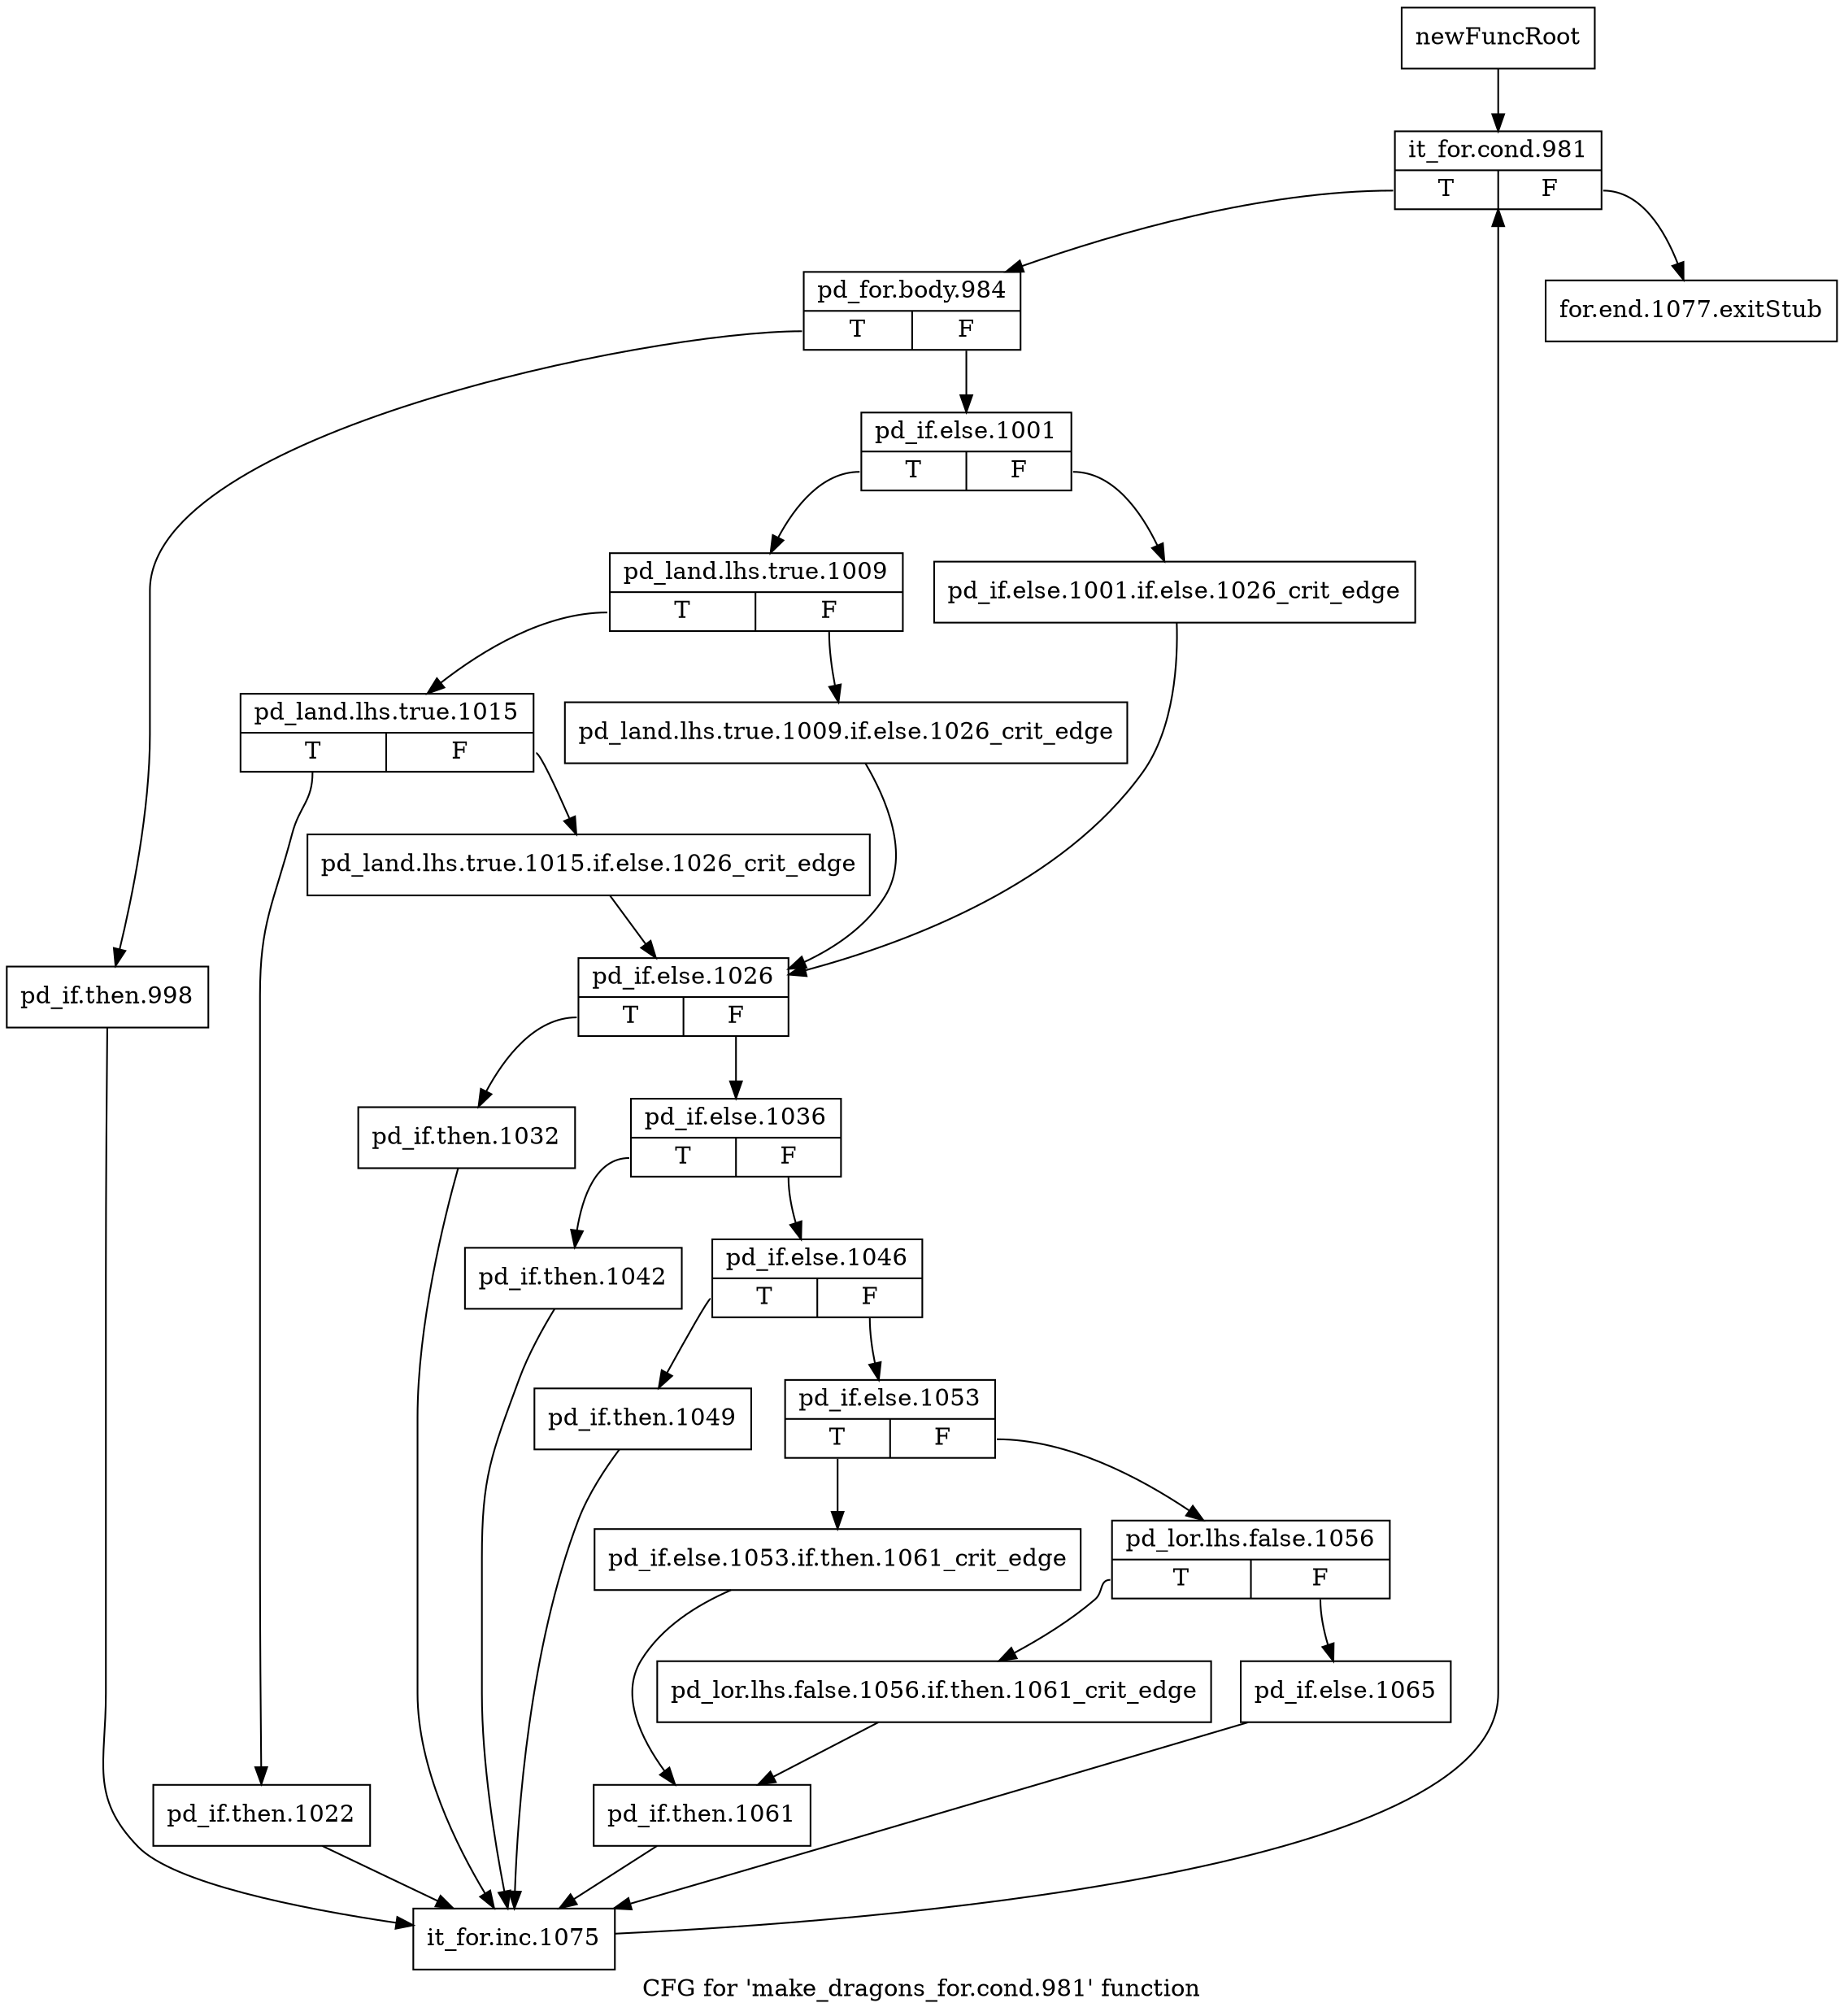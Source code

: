 digraph "CFG for 'make_dragons_for.cond.981' function" {
	label="CFG for 'make_dragons_for.cond.981' function";

	Node0x3ee1470 [shape=record,label="{newFuncRoot}"];
	Node0x3ee1470 -> Node0x3ee1510;
	Node0x3ee14c0 [shape=record,label="{for.end.1077.exitStub}"];
	Node0x3ee1510 [shape=record,label="{it_for.cond.981|{<s0>T|<s1>F}}"];
	Node0x3ee1510:s0 -> Node0x3ee1560;
	Node0x3ee1510:s1 -> Node0x3ee14c0;
	Node0x3ee1560 [shape=record,label="{pd_for.body.984|{<s0>T|<s1>F}}"];
	Node0x3ee1560:s0 -> Node0x3ee1ba0;
	Node0x3ee1560:s1 -> Node0x3ee15b0;
	Node0x3ee15b0 [shape=record,label="{pd_if.else.1001|{<s0>T|<s1>F}}"];
	Node0x3ee15b0:s0 -> Node0x3ee1650;
	Node0x3ee15b0:s1 -> Node0x3ee1600;
	Node0x3ee1600 [shape=record,label="{pd_if.else.1001.if.else.1026_crit_edge}"];
	Node0x3ee1600 -> Node0x3ee1790;
	Node0x3ee1650 [shape=record,label="{pd_land.lhs.true.1009|{<s0>T|<s1>F}}"];
	Node0x3ee1650:s0 -> Node0x3ee16f0;
	Node0x3ee1650:s1 -> Node0x3ee16a0;
	Node0x3ee16a0 [shape=record,label="{pd_land.lhs.true.1009.if.else.1026_crit_edge}"];
	Node0x3ee16a0 -> Node0x3ee1790;
	Node0x3ee16f0 [shape=record,label="{pd_land.lhs.true.1015|{<s0>T|<s1>F}}"];
	Node0x3ee16f0:s0 -> Node0x3ee1b50;
	Node0x3ee16f0:s1 -> Node0x3ee1740;
	Node0x3ee1740 [shape=record,label="{pd_land.lhs.true.1015.if.else.1026_crit_edge}"];
	Node0x3ee1740 -> Node0x3ee1790;
	Node0x3ee1790 [shape=record,label="{pd_if.else.1026|{<s0>T|<s1>F}}"];
	Node0x3ee1790:s0 -> Node0x3ee1b00;
	Node0x3ee1790:s1 -> Node0x3ee17e0;
	Node0x3ee17e0 [shape=record,label="{pd_if.else.1036|{<s0>T|<s1>F}}"];
	Node0x3ee17e0:s0 -> Node0x3ee1ab0;
	Node0x3ee17e0:s1 -> Node0x3ee1830;
	Node0x3ee1830 [shape=record,label="{pd_if.else.1046|{<s0>T|<s1>F}}"];
	Node0x3ee1830:s0 -> Node0x3ee1a60;
	Node0x3ee1830:s1 -> Node0x3ee1880;
	Node0x3ee1880 [shape=record,label="{pd_if.else.1053|{<s0>T|<s1>F}}"];
	Node0x3ee1880:s0 -> Node0x3ee19c0;
	Node0x3ee1880:s1 -> Node0x3ee18d0;
	Node0x3ee18d0 [shape=record,label="{pd_lor.lhs.false.1056|{<s0>T|<s1>F}}"];
	Node0x3ee18d0:s0 -> Node0x3ee1970;
	Node0x3ee18d0:s1 -> Node0x3ee1920;
	Node0x3ee1920 [shape=record,label="{pd_if.else.1065}"];
	Node0x3ee1920 -> Node0x3ee1bf0;
	Node0x3ee1970 [shape=record,label="{pd_lor.lhs.false.1056.if.then.1061_crit_edge}"];
	Node0x3ee1970 -> Node0x3ee1a10;
	Node0x3ee19c0 [shape=record,label="{pd_if.else.1053.if.then.1061_crit_edge}"];
	Node0x3ee19c0 -> Node0x3ee1a10;
	Node0x3ee1a10 [shape=record,label="{pd_if.then.1061}"];
	Node0x3ee1a10 -> Node0x3ee1bf0;
	Node0x3ee1a60 [shape=record,label="{pd_if.then.1049}"];
	Node0x3ee1a60 -> Node0x3ee1bf0;
	Node0x3ee1ab0 [shape=record,label="{pd_if.then.1042}"];
	Node0x3ee1ab0 -> Node0x3ee1bf0;
	Node0x3ee1b00 [shape=record,label="{pd_if.then.1032}"];
	Node0x3ee1b00 -> Node0x3ee1bf0;
	Node0x3ee1b50 [shape=record,label="{pd_if.then.1022}"];
	Node0x3ee1b50 -> Node0x3ee1bf0;
	Node0x3ee1ba0 [shape=record,label="{pd_if.then.998}"];
	Node0x3ee1ba0 -> Node0x3ee1bf0;
	Node0x3ee1bf0 [shape=record,label="{it_for.inc.1075}"];
	Node0x3ee1bf0 -> Node0x3ee1510;
}
